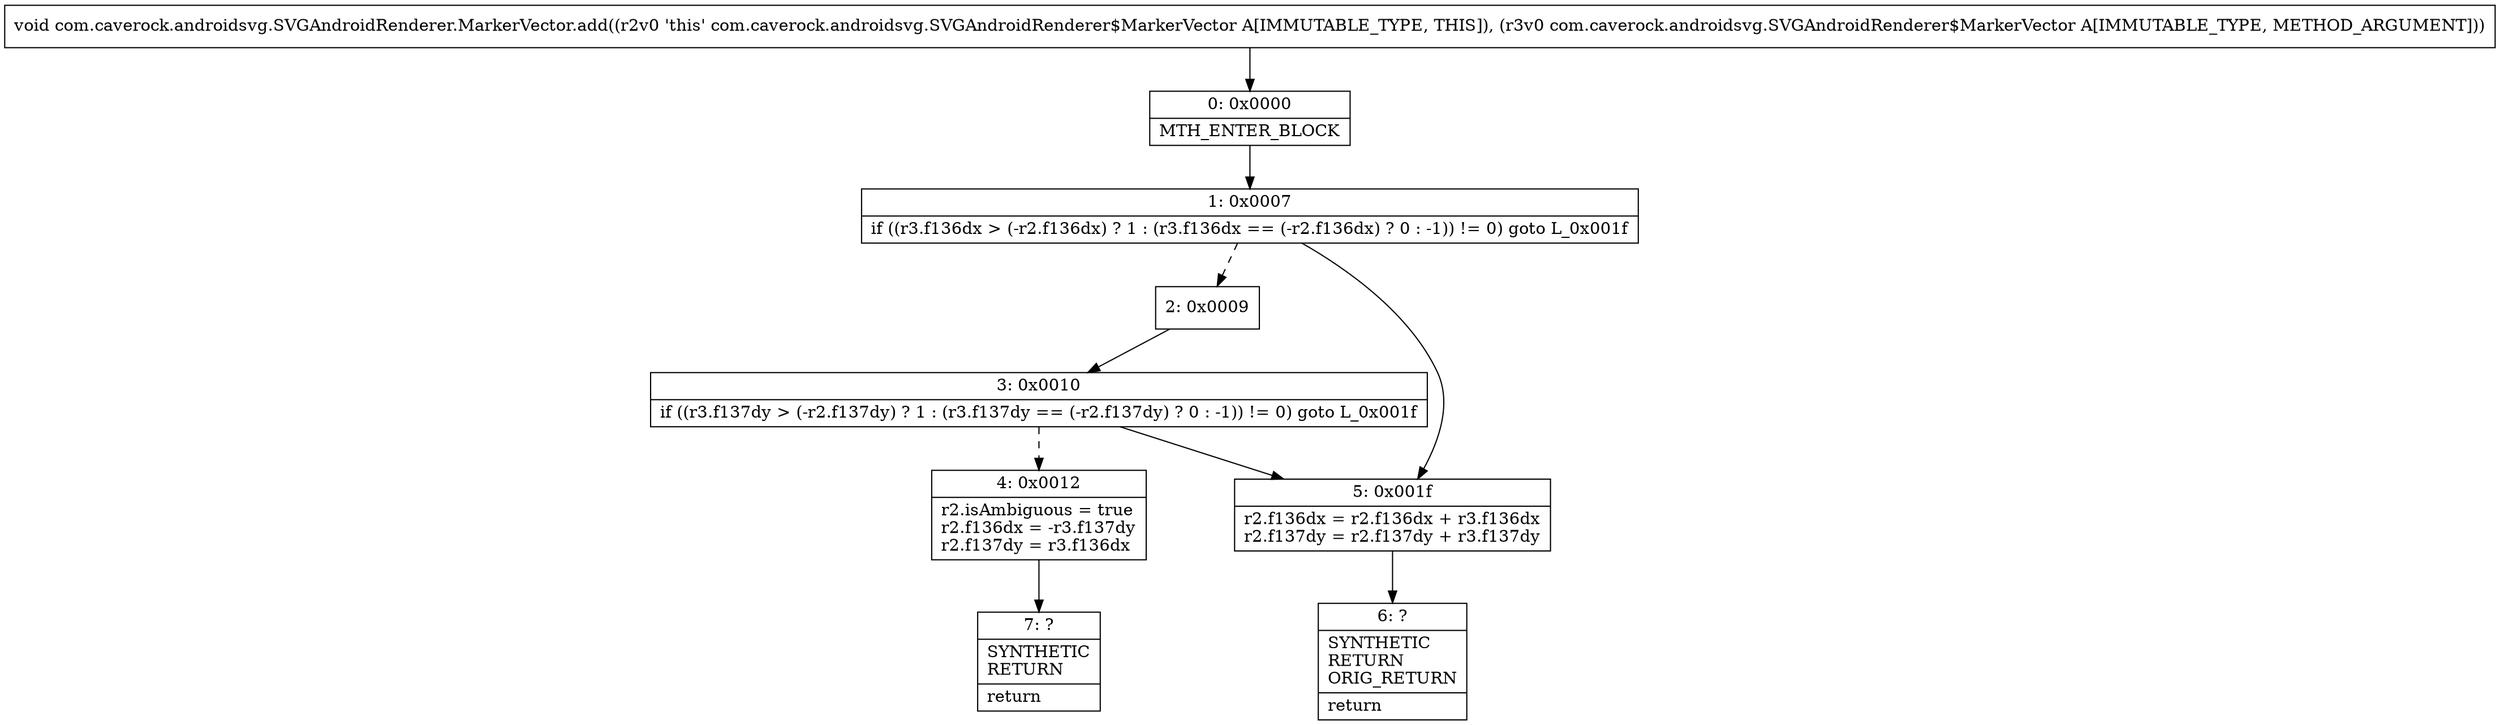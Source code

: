 digraph "CFG forcom.caverock.androidsvg.SVGAndroidRenderer.MarkerVector.add(Lcom\/caverock\/androidsvg\/SVGAndroidRenderer$MarkerVector;)V" {
Node_0 [shape=record,label="{0\:\ 0x0000|MTH_ENTER_BLOCK\l}"];
Node_1 [shape=record,label="{1\:\ 0x0007|if ((r3.f136dx \> (\-r2.f136dx) ? 1 : (r3.f136dx == (\-r2.f136dx) ? 0 : \-1)) != 0) goto L_0x001f\l}"];
Node_2 [shape=record,label="{2\:\ 0x0009}"];
Node_3 [shape=record,label="{3\:\ 0x0010|if ((r3.f137dy \> (\-r2.f137dy) ? 1 : (r3.f137dy == (\-r2.f137dy) ? 0 : \-1)) != 0) goto L_0x001f\l}"];
Node_4 [shape=record,label="{4\:\ 0x0012|r2.isAmbiguous = true\lr2.f136dx = \-r3.f137dy\lr2.f137dy = r3.f136dx\l}"];
Node_5 [shape=record,label="{5\:\ 0x001f|r2.f136dx = r2.f136dx + r3.f136dx\lr2.f137dy = r2.f137dy + r3.f137dy\l}"];
Node_6 [shape=record,label="{6\:\ ?|SYNTHETIC\lRETURN\lORIG_RETURN\l|return\l}"];
Node_7 [shape=record,label="{7\:\ ?|SYNTHETIC\lRETURN\l|return\l}"];
MethodNode[shape=record,label="{void com.caverock.androidsvg.SVGAndroidRenderer.MarkerVector.add((r2v0 'this' com.caverock.androidsvg.SVGAndroidRenderer$MarkerVector A[IMMUTABLE_TYPE, THIS]), (r3v0 com.caverock.androidsvg.SVGAndroidRenderer$MarkerVector A[IMMUTABLE_TYPE, METHOD_ARGUMENT])) }"];
MethodNode -> Node_0;
Node_0 -> Node_1;
Node_1 -> Node_2[style=dashed];
Node_1 -> Node_5;
Node_2 -> Node_3;
Node_3 -> Node_4[style=dashed];
Node_3 -> Node_5;
Node_4 -> Node_7;
Node_5 -> Node_6;
}

